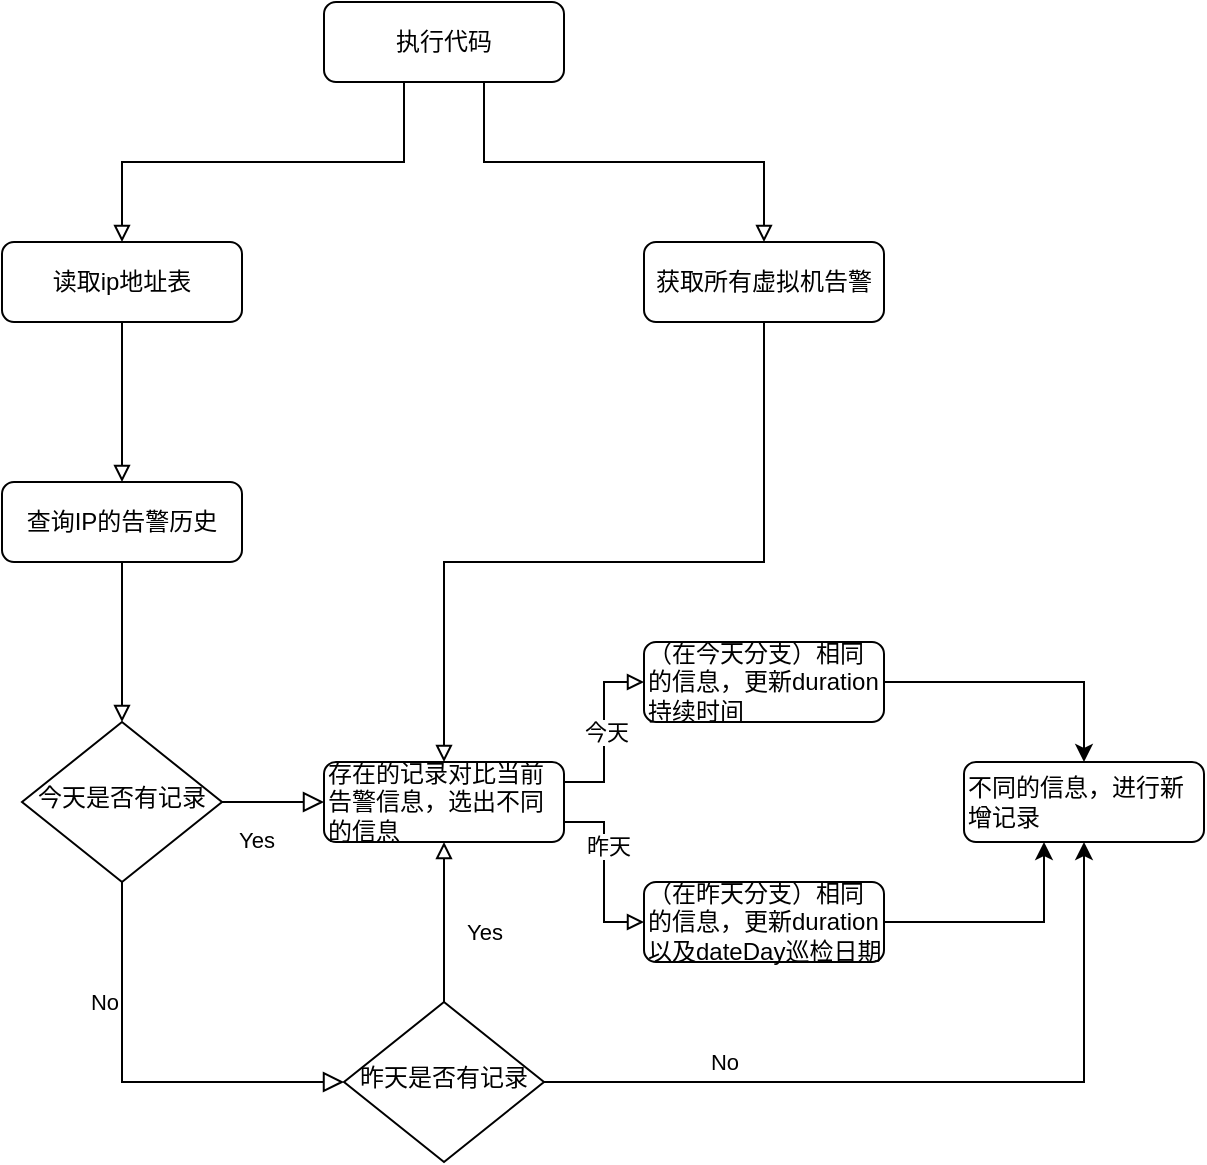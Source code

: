 <mxfile version="17.4.5" type="github">
  <diagram id="C5RBs43oDa-KdzZeNtuy" name="Page-1">
    <mxGraphModel dx="786" dy="436" grid="1" gridSize="10" guides="1" tooltips="1" connect="1" arrows="1" fold="1" page="1" pageScale="1" pageWidth="827" pageHeight="1169" math="0" shadow="0">
      <root>
        <mxCell id="WIyWlLk6GJQsqaUBKTNV-0" />
        <mxCell id="WIyWlLk6GJQsqaUBKTNV-1" parent="WIyWlLk6GJQsqaUBKTNV-0" />
        <mxCell id="_8nHyWnCvMnWl4ZnAWqh-7" value="" style="edgeStyle=orthogonalEdgeStyle;rounded=0;orthogonalLoop=1;jettySize=auto;html=1;startArrow=none;startFill=0;endArrow=block;endFill=0;" parent="WIyWlLk6GJQsqaUBKTNV-1" source="WIyWlLk6GJQsqaUBKTNV-3" target="_8nHyWnCvMnWl4ZnAWqh-6" edge="1">
          <mxGeometry relative="1" as="geometry" />
        </mxCell>
        <mxCell id="WIyWlLk6GJQsqaUBKTNV-3" value="读取ip地址表" style="rounded=1;whiteSpace=wrap;html=1;fontSize=12;glass=0;strokeWidth=1;shadow=0;" parent="WIyWlLk6GJQsqaUBKTNV-1" vertex="1">
          <mxGeometry x="119" y="160" width="120" height="40" as="geometry" />
        </mxCell>
        <mxCell id="WIyWlLk6GJQsqaUBKTNV-4" value="Yes" style="rounded=0;html=1;jettySize=auto;orthogonalLoop=1;fontSize=11;endArrow=block;endFill=0;endSize=8;strokeWidth=1;shadow=0;labelBackgroundColor=none;edgeStyle=orthogonalEdgeStyle;entryX=0;entryY=0.5;entryDx=0;entryDy=0;" parent="WIyWlLk6GJQsqaUBKTNV-1" source="WIyWlLk6GJQsqaUBKTNV-6" target="_8nHyWnCvMnWl4ZnAWqh-14" edge="1">
          <mxGeometry x="-0.333" y="-19" relative="1" as="geometry">
            <mxPoint as="offset" />
            <mxPoint x="179" y="520" as="targetPoint" />
            <Array as="points">
              <mxPoint x="270" y="440" />
            </Array>
          </mxGeometry>
        </mxCell>
        <mxCell id="WIyWlLk6GJQsqaUBKTNV-5" value="No" style="edgeStyle=orthogonalEdgeStyle;rounded=0;html=1;jettySize=auto;orthogonalLoop=1;fontSize=11;endArrow=block;endFill=0;endSize=8;strokeWidth=1;shadow=0;labelBackgroundColor=none;entryX=0;entryY=0.5;entryDx=0;entryDy=0;" parent="WIyWlLk6GJQsqaUBKTNV-1" source="WIyWlLk6GJQsqaUBKTNV-6" target="_8nHyWnCvMnWl4ZnAWqh-10" edge="1">
          <mxGeometry x="-0.431" y="-9" relative="1" as="geometry">
            <mxPoint as="offset" />
            <Array as="points">
              <mxPoint x="179" y="580" />
            </Array>
          </mxGeometry>
        </mxCell>
        <mxCell id="WIyWlLk6GJQsqaUBKTNV-6" value="今天是否有记录" style="rhombus;whiteSpace=wrap;html=1;shadow=0;fontFamily=Helvetica;fontSize=12;align=center;strokeWidth=1;spacing=6;spacingTop=-4;" parent="WIyWlLk6GJQsqaUBKTNV-1" vertex="1">
          <mxGeometry x="129" y="400" width="100" height="80" as="geometry" />
        </mxCell>
        <mxCell id="_8nHyWnCvMnWl4ZnAWqh-3" style="edgeStyle=orthogonalEdgeStyle;rounded=0;orthogonalLoop=1;jettySize=auto;html=1;entryX=0.5;entryY=0;entryDx=0;entryDy=0;endArrow=block;endFill=0;" parent="WIyWlLk6GJQsqaUBKTNV-1" source="_8nHyWnCvMnWl4ZnAWqh-0" target="WIyWlLk6GJQsqaUBKTNV-3" edge="1">
          <mxGeometry relative="1" as="geometry">
            <Array as="points">
              <mxPoint x="320" y="120" />
              <mxPoint x="179" y="120" />
            </Array>
          </mxGeometry>
        </mxCell>
        <mxCell id="_8nHyWnCvMnWl4ZnAWqh-5" value="" style="edgeStyle=orthogonalEdgeStyle;rounded=0;orthogonalLoop=1;jettySize=auto;html=1;startArrow=none;startFill=0;endArrow=block;endFill=0;" parent="WIyWlLk6GJQsqaUBKTNV-1" source="_8nHyWnCvMnWl4ZnAWqh-0" target="_8nHyWnCvMnWl4ZnAWqh-4" edge="1">
          <mxGeometry relative="1" as="geometry">
            <Array as="points">
              <mxPoint x="360" y="120" />
              <mxPoint x="500" y="120" />
            </Array>
          </mxGeometry>
        </mxCell>
        <mxCell id="_8nHyWnCvMnWl4ZnAWqh-0" value="执行代码" style="rounded=1;whiteSpace=wrap;html=1;fontSize=12;glass=0;strokeWidth=1;shadow=0;" parent="WIyWlLk6GJQsqaUBKTNV-1" vertex="1">
          <mxGeometry x="280" y="40" width="120" height="40" as="geometry" />
        </mxCell>
        <mxCell id="_8nHyWnCvMnWl4ZnAWqh-25" style="edgeStyle=orthogonalEdgeStyle;rounded=0;orthogonalLoop=1;jettySize=auto;html=1;entryX=0.5;entryY=0;entryDx=0;entryDy=0;startArrow=none;startFill=0;endArrow=block;endFill=0;" parent="WIyWlLk6GJQsqaUBKTNV-1" source="_8nHyWnCvMnWl4ZnAWqh-4" target="_8nHyWnCvMnWl4ZnAWqh-14" edge="1">
          <mxGeometry relative="1" as="geometry">
            <Array as="points">
              <mxPoint x="500" y="320" />
              <mxPoint x="340" y="320" />
            </Array>
          </mxGeometry>
        </mxCell>
        <mxCell id="_8nHyWnCvMnWl4ZnAWqh-4" value="获取所有虚拟机告警" style="rounded=1;whiteSpace=wrap;html=1;fontSize=12;glass=0;strokeWidth=1;shadow=0;" parent="WIyWlLk6GJQsqaUBKTNV-1" vertex="1">
          <mxGeometry x="440" y="160" width="120" height="40" as="geometry" />
        </mxCell>
        <mxCell id="_8nHyWnCvMnWl4ZnAWqh-8" style="edgeStyle=orthogonalEdgeStyle;rounded=0;orthogonalLoop=1;jettySize=auto;html=1;entryX=0.5;entryY=0;entryDx=0;entryDy=0;startArrow=none;startFill=0;endArrow=block;endFill=0;" parent="WIyWlLk6GJQsqaUBKTNV-1" source="_8nHyWnCvMnWl4ZnAWqh-6" target="WIyWlLk6GJQsqaUBKTNV-6" edge="1">
          <mxGeometry relative="1" as="geometry" />
        </mxCell>
        <mxCell id="_8nHyWnCvMnWl4ZnAWqh-6" value="查询IP的告警历史" style="rounded=1;whiteSpace=wrap;html=1;fontSize=12;glass=0;strokeWidth=1;shadow=0;" parent="WIyWlLk6GJQsqaUBKTNV-1" vertex="1">
          <mxGeometry x="119" y="280" width="120" height="40" as="geometry" />
        </mxCell>
        <mxCell id="_8nHyWnCvMnWl4ZnAWqh-23" style="edgeStyle=orthogonalEdgeStyle;rounded=0;orthogonalLoop=1;jettySize=auto;html=1;startArrow=none;startFill=0;endArrow=block;endFill=0;" parent="WIyWlLk6GJQsqaUBKTNV-1" source="_8nHyWnCvMnWl4ZnAWqh-10" target="_8nHyWnCvMnWl4ZnAWqh-14" edge="1">
          <mxGeometry relative="1" as="geometry" />
        </mxCell>
        <mxCell id="_8nHyWnCvMnWl4ZnAWqh-24" value="Yes" style="edgeLabel;html=1;align=center;verticalAlign=middle;resizable=0;points=[];" parent="_8nHyWnCvMnWl4ZnAWqh-23" vertex="1" connectable="0">
          <mxGeometry x="-0.087" y="2" relative="1" as="geometry">
            <mxPoint x="22" y="1" as="offset" />
          </mxGeometry>
        </mxCell>
        <mxCell id="_3SwLYufHKyttF1XDmPT-3" style="edgeStyle=orthogonalEdgeStyle;rounded=0;orthogonalLoop=1;jettySize=auto;html=1;entryX=0.5;entryY=1;entryDx=0;entryDy=0;" edge="1" parent="WIyWlLk6GJQsqaUBKTNV-1" source="_8nHyWnCvMnWl4ZnAWqh-10" target="_3SwLYufHKyttF1XDmPT-0">
          <mxGeometry relative="1" as="geometry">
            <Array as="points">
              <mxPoint x="660" y="580" />
            </Array>
          </mxGeometry>
        </mxCell>
        <mxCell id="_3SwLYufHKyttF1XDmPT-4" value="No" style="edgeLabel;html=1;align=center;verticalAlign=middle;resizable=0;points=[];" vertex="1" connectable="0" parent="_3SwLYufHKyttF1XDmPT-3">
          <mxGeometry x="-0.559" y="3" relative="1" as="geometry">
            <mxPoint x="4" y="-7" as="offset" />
          </mxGeometry>
        </mxCell>
        <mxCell id="_8nHyWnCvMnWl4ZnAWqh-10" value="昨天是否有记录" style="rhombus;whiteSpace=wrap;html=1;shadow=0;fontFamily=Helvetica;fontSize=12;align=center;strokeWidth=1;spacing=6;spacingTop=-4;" parent="WIyWlLk6GJQsqaUBKTNV-1" vertex="1">
          <mxGeometry x="290" y="540" width="100" height="80" as="geometry" />
        </mxCell>
        <mxCell id="_8nHyWnCvMnWl4ZnAWqh-27" value="" style="edgeStyle=orthogonalEdgeStyle;rounded=0;orthogonalLoop=1;jettySize=auto;html=1;startArrow=none;startFill=0;endArrow=block;endFill=0;entryX=0;entryY=0.5;entryDx=0;entryDy=0;" parent="WIyWlLk6GJQsqaUBKTNV-1" source="_8nHyWnCvMnWl4ZnAWqh-14" target="_8nHyWnCvMnWl4ZnAWqh-26" edge="1">
          <mxGeometry relative="1" as="geometry">
            <Array as="points">
              <mxPoint x="420" y="430" />
              <mxPoint x="420" y="380" />
            </Array>
          </mxGeometry>
        </mxCell>
        <mxCell id="_8nHyWnCvMnWl4ZnAWqh-30" value="今天" style="edgeLabel;html=1;align=center;verticalAlign=middle;resizable=0;points=[];" parent="_8nHyWnCvMnWl4ZnAWqh-27" vertex="1" connectable="0">
          <mxGeometry y="-1" relative="1" as="geometry">
            <mxPoint as="offset" />
          </mxGeometry>
        </mxCell>
        <mxCell id="_8nHyWnCvMnWl4ZnAWqh-29" value="" style="edgeStyle=orthogonalEdgeStyle;rounded=0;orthogonalLoop=1;jettySize=auto;html=1;startArrow=none;startFill=0;endArrow=block;endFill=0;entryX=0;entryY=0.5;entryDx=0;entryDy=0;exitX=1;exitY=0.75;exitDx=0;exitDy=0;" parent="WIyWlLk6GJQsqaUBKTNV-1" source="_8nHyWnCvMnWl4ZnAWqh-14" target="_8nHyWnCvMnWl4ZnAWqh-28" edge="1">
          <mxGeometry relative="1" as="geometry">
            <Array as="points">
              <mxPoint x="420" y="450" />
              <mxPoint x="420" y="500" />
            </Array>
          </mxGeometry>
        </mxCell>
        <mxCell id="_8nHyWnCvMnWl4ZnAWqh-31" value="昨天" style="edgeLabel;html=1;align=center;verticalAlign=middle;resizable=0;points=[];" parent="_8nHyWnCvMnWl4ZnAWqh-29" vertex="1" connectable="0">
          <mxGeometry x="-0.3" y="2" relative="1" as="geometry">
            <mxPoint as="offset" />
          </mxGeometry>
        </mxCell>
        <mxCell id="_8nHyWnCvMnWl4ZnAWqh-14" value="存在的记录对比当前告警信息，选出不同的信息" style="rounded=1;whiteSpace=wrap;html=1;fontSize=12;glass=0;strokeWidth=1;shadow=0;align=left;" parent="WIyWlLk6GJQsqaUBKTNV-1" vertex="1">
          <mxGeometry x="280" y="420" width="120" height="40" as="geometry" />
        </mxCell>
        <mxCell id="_3SwLYufHKyttF1XDmPT-1" style="edgeStyle=orthogonalEdgeStyle;rounded=0;orthogonalLoop=1;jettySize=auto;html=1;entryX=0.5;entryY=0;entryDx=0;entryDy=0;" edge="1" parent="WIyWlLk6GJQsqaUBKTNV-1" source="_8nHyWnCvMnWl4ZnAWqh-26" target="_3SwLYufHKyttF1XDmPT-0">
          <mxGeometry relative="1" as="geometry" />
        </mxCell>
        <mxCell id="_8nHyWnCvMnWl4ZnAWqh-26" value="（在今天分支）相同的信息，更新duration持续时间" style="rounded=1;whiteSpace=wrap;html=1;fontSize=12;glass=0;strokeWidth=1;shadow=0;align=left;" parent="WIyWlLk6GJQsqaUBKTNV-1" vertex="1">
          <mxGeometry x="440" y="360" width="120" height="40" as="geometry" />
        </mxCell>
        <mxCell id="_3SwLYufHKyttF1XDmPT-2" style="edgeStyle=orthogonalEdgeStyle;rounded=0;orthogonalLoop=1;jettySize=auto;html=1;" edge="1" parent="WIyWlLk6GJQsqaUBKTNV-1" source="_8nHyWnCvMnWl4ZnAWqh-28" target="_3SwLYufHKyttF1XDmPT-0">
          <mxGeometry relative="1" as="geometry">
            <Array as="points">
              <mxPoint x="640" y="500" />
            </Array>
          </mxGeometry>
        </mxCell>
        <mxCell id="_8nHyWnCvMnWl4ZnAWqh-28" value="（在昨天分支）相同的信息，更新duration以及dateDay巡检日期" style="rounded=1;whiteSpace=wrap;html=1;fontSize=12;glass=0;strokeWidth=1;shadow=0;align=left;" parent="WIyWlLk6GJQsqaUBKTNV-1" vertex="1">
          <mxGeometry x="440" y="480" width="120" height="40" as="geometry" />
        </mxCell>
        <mxCell id="_3SwLYufHKyttF1XDmPT-0" value="不同的信息，进行新增记录" style="rounded=1;whiteSpace=wrap;html=1;fontSize=12;glass=0;strokeWidth=1;shadow=0;align=left;" vertex="1" parent="WIyWlLk6GJQsqaUBKTNV-1">
          <mxGeometry x="600" y="420" width="120" height="40" as="geometry" />
        </mxCell>
      </root>
    </mxGraphModel>
  </diagram>
</mxfile>
